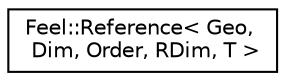 digraph "Graphical Class Hierarchy"
{
 // LATEX_PDF_SIZE
  edge [fontname="Helvetica",fontsize="10",labelfontname="Helvetica",labelfontsize="10"];
  node [fontname="Helvetica",fontsize="10",shape=record];
  rankdir="LR";
  Node0 [label="Feel::Reference\< Geo,\l Dim, Order, RDim, T \>",height=0.2,width=0.4,color="black", fillcolor="white", style="filled",URL="$classFeel_1_1Reference.html",tooltip="Reference convex."];
}
